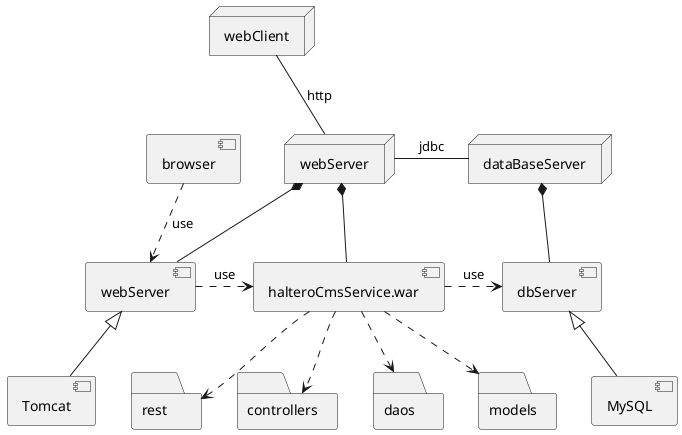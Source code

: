 @startuml
node webClient
node webServer
node dataBaseServer
component browser
component "webServer" as webServerComponent
component Tomcat
component halteroCmsService.war
component dbServer
component MySQL

folder rest
folder controllers
folder daos
folder models

webClient -r- webServer : http
webClient -[hidden]- browser

webServer -r- dataBaseServer : jdbc
webServer *-- webServerComponent
webServerComponent .r.> halteroCmsService.war : use
webServerComponent <|-- Tomcat
webServer *-- halteroCmsService.war

dataBaseServer *-- dbServer
dbServer <|-- MySQL

browser ..> webServerComponent : use
halteroCmsService.war .r.> dbServer : use

halteroCmsService.war ..> rest
halteroCmsService.war ..> controllers
halteroCmsService.war ..> daos
halteroCmsService.war ..> models

@enduml

